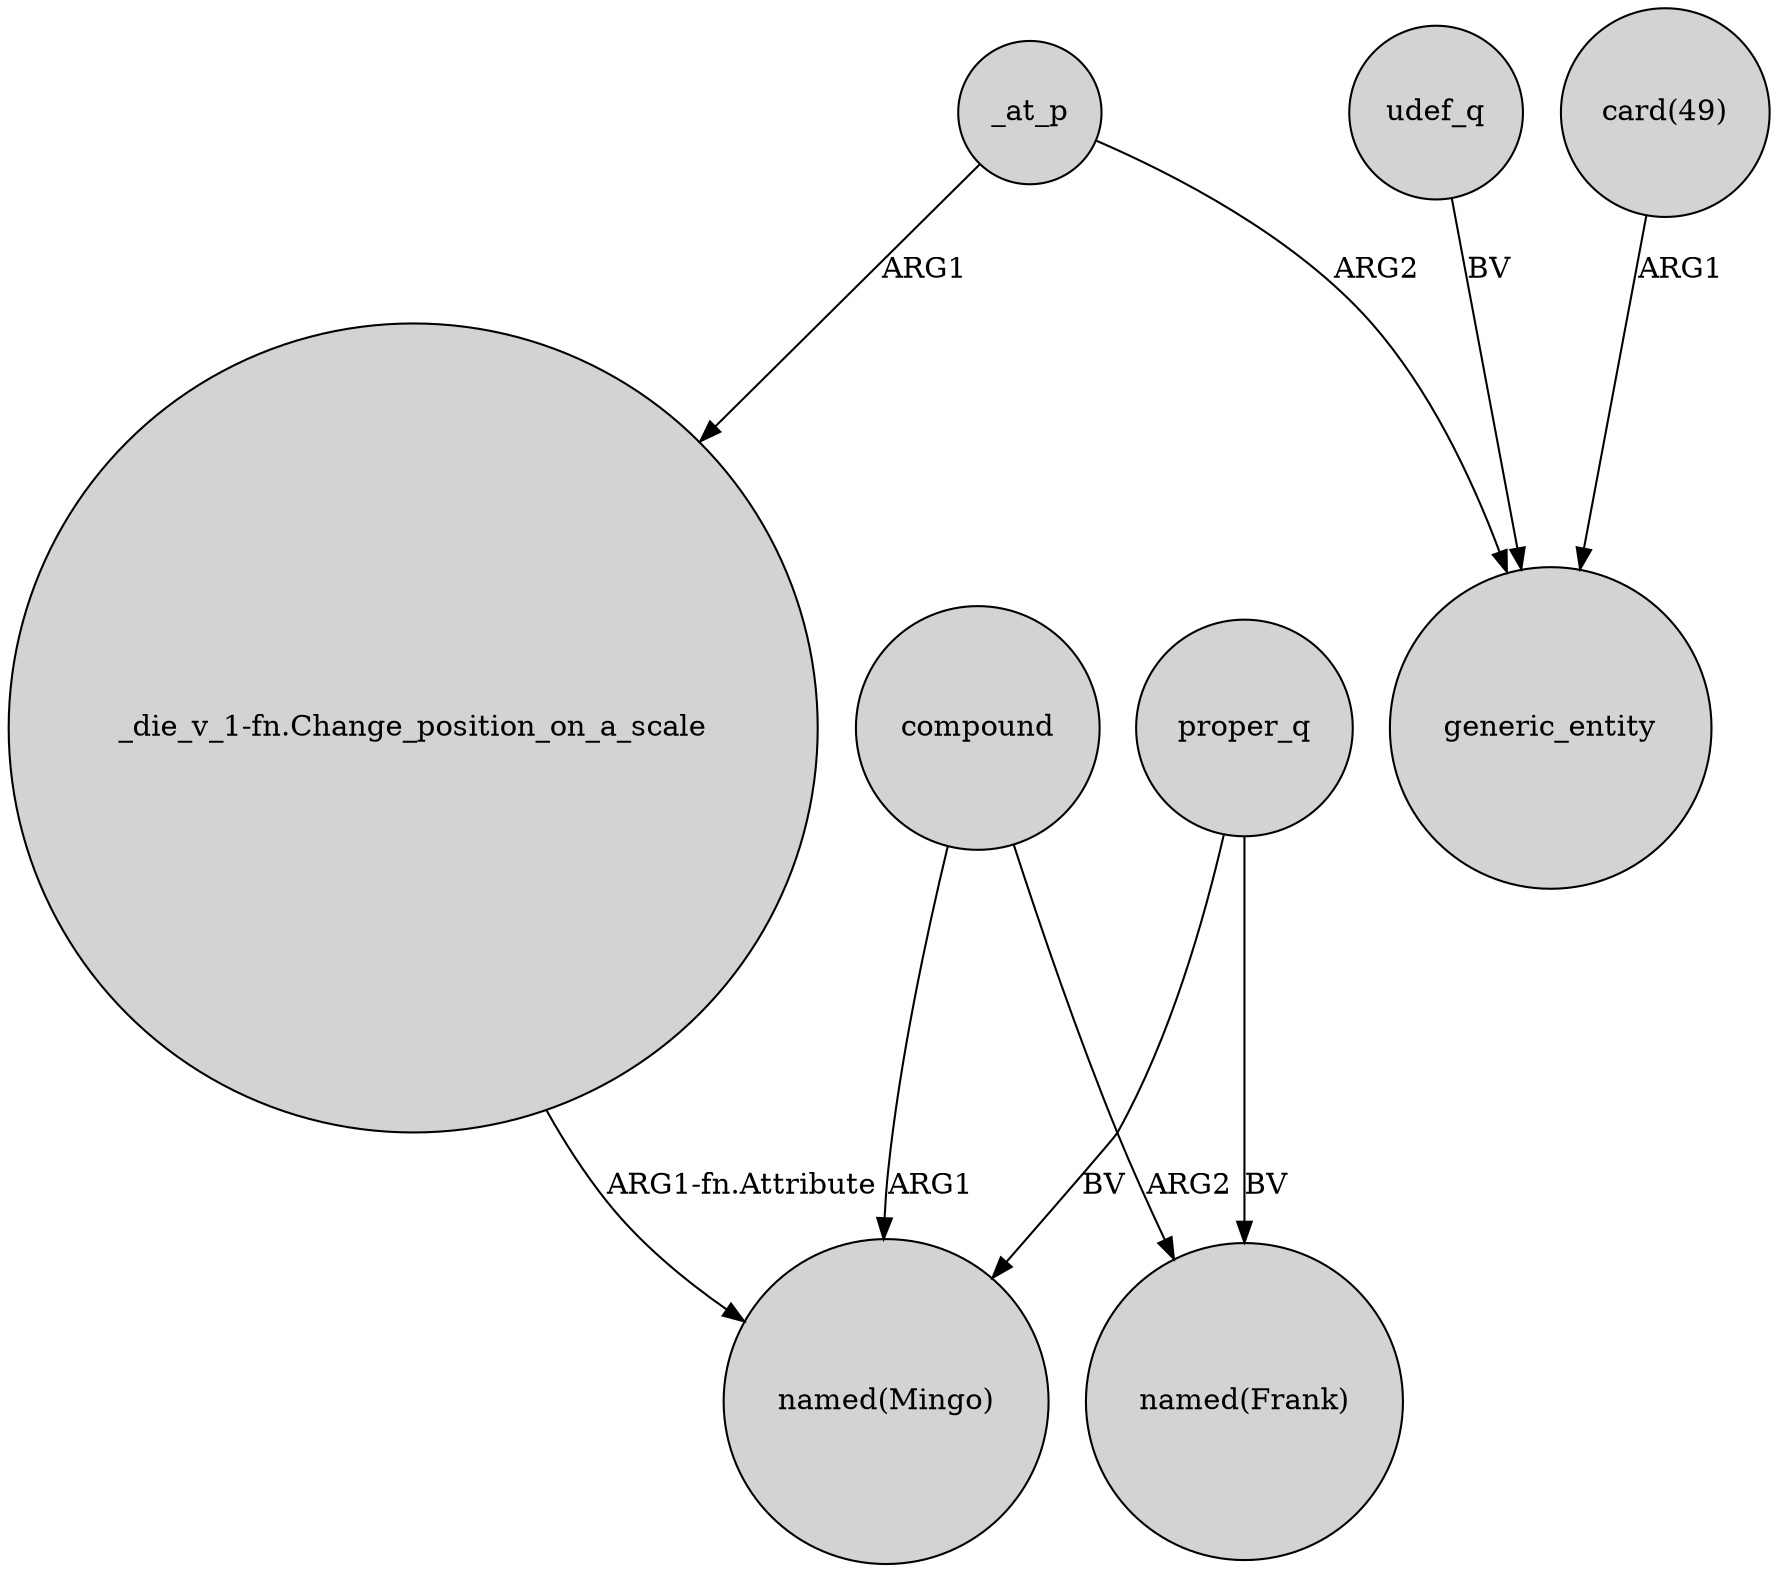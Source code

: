 digraph {
	node [shape=circle style=filled]
	proper_q -> "named(Frank)" [label=BV]
	compound -> "named(Frank)" [label=ARG2]
	proper_q -> "named(Mingo)" [label=BV]
	"_die_v_1-fn.Change_position_on_a_scale" -> "named(Mingo)" [label="ARG1-fn.Attribute"]
	udef_q -> generic_entity [label=BV]
	"card(49)" -> generic_entity [label=ARG1]
	compound -> "named(Mingo)" [label=ARG1]
	_at_p -> "_die_v_1-fn.Change_position_on_a_scale" [label=ARG1]
	_at_p -> generic_entity [label=ARG2]
}

